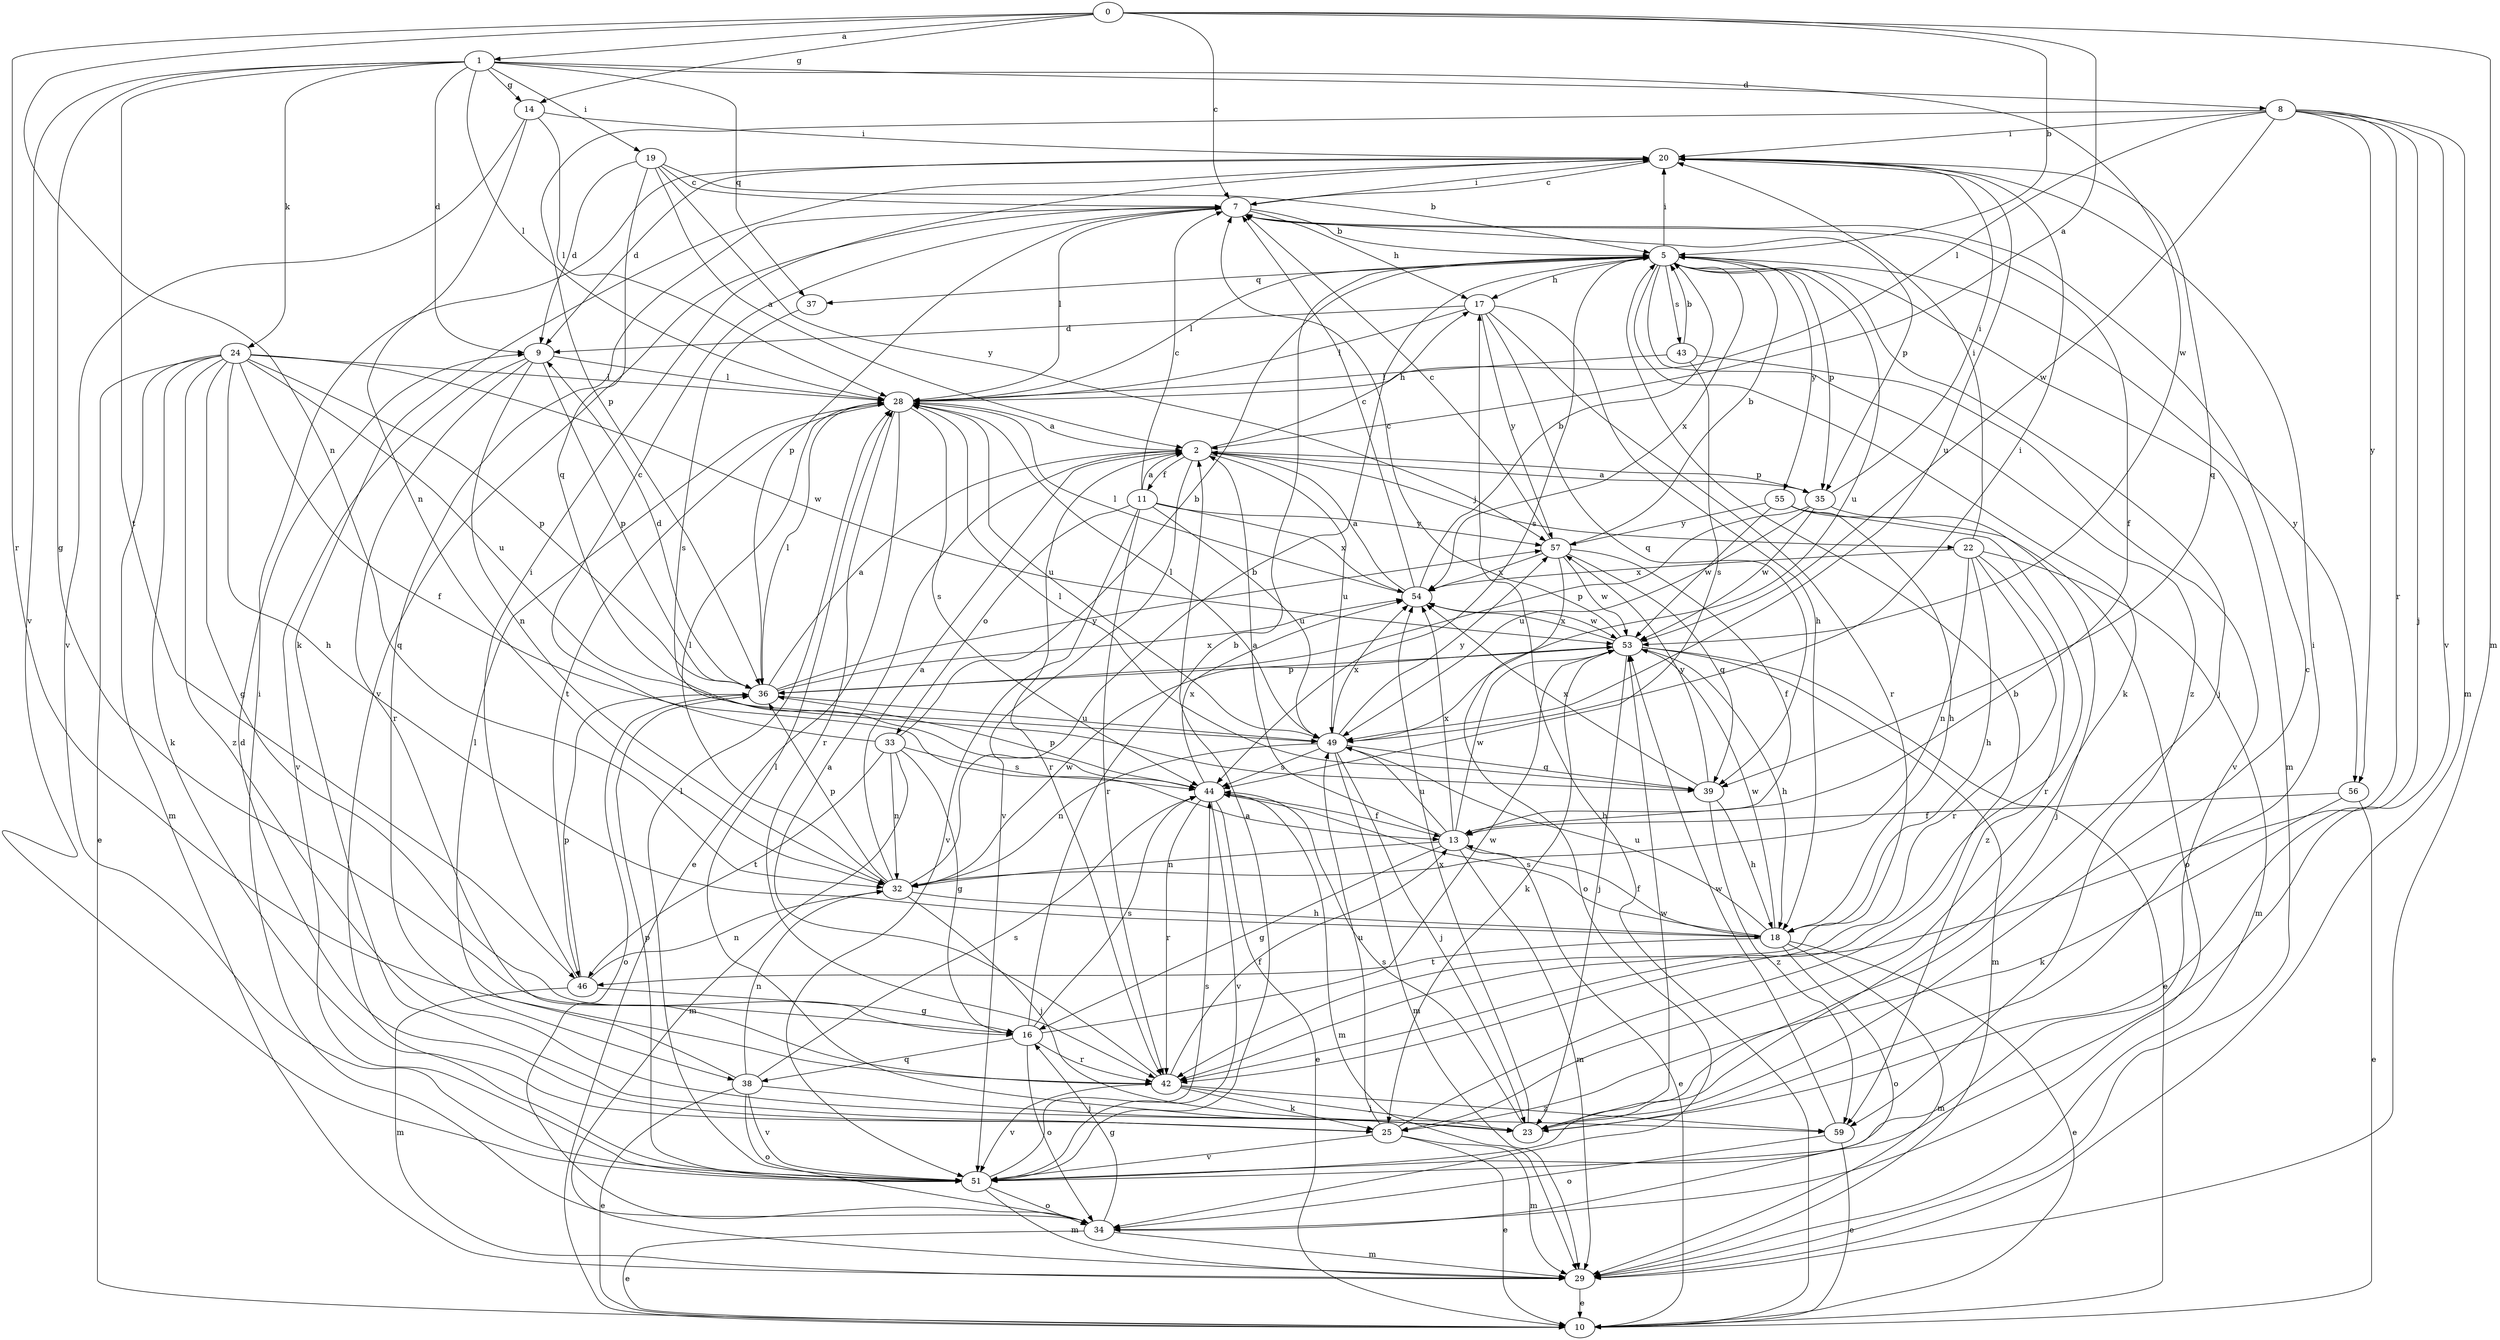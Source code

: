 strict digraph  {
0;
1;
2;
5;
7;
8;
9;
10;
11;
13;
14;
16;
17;
18;
19;
20;
22;
23;
24;
25;
28;
29;
32;
33;
34;
35;
36;
37;
38;
39;
42;
43;
44;
46;
49;
51;
53;
54;
55;
56;
57;
59;
0 -> 1  [label=a];
0 -> 2  [label=a];
0 -> 5  [label=b];
0 -> 7  [label=c];
0 -> 14  [label=g];
0 -> 29  [label=m];
0 -> 32  [label=n];
0 -> 42  [label=r];
1 -> 8  [label=d];
1 -> 9  [label=d];
1 -> 14  [label=g];
1 -> 16  [label=g];
1 -> 19  [label=i];
1 -> 24  [label=k];
1 -> 28  [label=l];
1 -> 37  [label=q];
1 -> 46  [label=t];
1 -> 51  [label=v];
1 -> 53  [label=w];
2 -> 11  [label=f];
2 -> 17  [label=h];
2 -> 22  [label=j];
2 -> 35  [label=p];
2 -> 42  [label=r];
2 -> 49  [label=u];
2 -> 51  [label=v];
5 -> 17  [label=h];
5 -> 20  [label=i];
5 -> 23  [label=j];
5 -> 25  [label=k];
5 -> 28  [label=l];
5 -> 29  [label=m];
5 -> 35  [label=p];
5 -> 37  [label=q];
5 -> 43  [label=s];
5 -> 44  [label=s];
5 -> 49  [label=u];
5 -> 54  [label=x];
5 -> 55  [label=y];
5 -> 56  [label=y];
5 -> 59  [label=z];
7 -> 5  [label=b];
7 -> 13  [label=f];
7 -> 17  [label=h];
7 -> 20  [label=i];
7 -> 28  [label=l];
7 -> 35  [label=p];
7 -> 36  [label=p];
7 -> 38  [label=q];
7 -> 51  [label=v];
8 -> 20  [label=i];
8 -> 23  [label=j];
8 -> 28  [label=l];
8 -> 29  [label=m];
8 -> 36  [label=p];
8 -> 42  [label=r];
8 -> 51  [label=v];
8 -> 53  [label=w];
8 -> 56  [label=y];
9 -> 28  [label=l];
9 -> 32  [label=n];
9 -> 36  [label=p];
9 -> 42  [label=r];
9 -> 51  [label=v];
10 -> 17  [label=h];
11 -> 2  [label=a];
11 -> 7  [label=c];
11 -> 33  [label=o];
11 -> 42  [label=r];
11 -> 49  [label=u];
11 -> 51  [label=v];
11 -> 54  [label=x];
11 -> 57  [label=y];
13 -> 2  [label=a];
13 -> 10  [label=e];
13 -> 16  [label=g];
13 -> 29  [label=m];
13 -> 32  [label=n];
13 -> 49  [label=u];
13 -> 53  [label=w];
13 -> 54  [label=x];
14 -> 20  [label=i];
14 -> 28  [label=l];
14 -> 32  [label=n];
14 -> 51  [label=v];
16 -> 5  [label=b];
16 -> 34  [label=o];
16 -> 38  [label=q];
16 -> 42  [label=r];
16 -> 44  [label=s];
16 -> 53  [label=w];
17 -> 9  [label=d];
17 -> 18  [label=h];
17 -> 28  [label=l];
17 -> 39  [label=q];
17 -> 42  [label=r];
17 -> 57  [label=y];
18 -> 10  [label=e];
18 -> 13  [label=f];
18 -> 29  [label=m];
18 -> 34  [label=o];
18 -> 44  [label=s];
18 -> 46  [label=t];
18 -> 49  [label=u];
18 -> 53  [label=w];
19 -> 2  [label=a];
19 -> 5  [label=b];
19 -> 7  [label=c];
19 -> 9  [label=d];
19 -> 39  [label=q];
19 -> 57  [label=y];
20 -> 7  [label=c];
20 -> 9  [label=d];
20 -> 25  [label=k];
20 -> 39  [label=q];
20 -> 49  [label=u];
22 -> 18  [label=h];
22 -> 20  [label=i];
22 -> 29  [label=m];
22 -> 32  [label=n];
22 -> 42  [label=r];
22 -> 54  [label=x];
22 -> 59  [label=z];
23 -> 7  [label=c];
23 -> 20  [label=i];
23 -> 28  [label=l];
23 -> 44  [label=s];
23 -> 54  [label=x];
24 -> 10  [label=e];
24 -> 13  [label=f];
24 -> 16  [label=g];
24 -> 18  [label=h];
24 -> 25  [label=k];
24 -> 28  [label=l];
24 -> 29  [label=m];
24 -> 36  [label=p];
24 -> 49  [label=u];
24 -> 53  [label=w];
24 -> 59  [label=z];
25 -> 5  [label=b];
25 -> 9  [label=d];
25 -> 10  [label=e];
25 -> 29  [label=m];
25 -> 49  [label=u];
25 -> 51  [label=v];
28 -> 2  [label=a];
28 -> 10  [label=e];
28 -> 42  [label=r];
28 -> 44  [label=s];
28 -> 46  [label=t];
28 -> 49  [label=u];
29 -> 10  [label=e];
32 -> 2  [label=a];
32 -> 5  [label=b];
32 -> 18  [label=h];
32 -> 23  [label=j];
32 -> 28  [label=l];
32 -> 36  [label=p];
32 -> 53  [label=w];
33 -> 5  [label=b];
33 -> 7  [label=c];
33 -> 16  [label=g];
33 -> 29  [label=m];
33 -> 32  [label=n];
33 -> 44  [label=s];
33 -> 46  [label=t];
34 -> 10  [label=e];
34 -> 16  [label=g];
34 -> 20  [label=i];
34 -> 29  [label=m];
35 -> 2  [label=a];
35 -> 20  [label=i];
35 -> 23  [label=j];
35 -> 36  [label=p];
35 -> 49  [label=u];
35 -> 53  [label=w];
36 -> 2  [label=a];
36 -> 9  [label=d];
36 -> 28  [label=l];
36 -> 34  [label=o];
36 -> 49  [label=u];
36 -> 54  [label=x];
36 -> 57  [label=y];
37 -> 44  [label=s];
38 -> 10  [label=e];
38 -> 23  [label=j];
38 -> 28  [label=l];
38 -> 32  [label=n];
38 -> 34  [label=o];
38 -> 44  [label=s];
38 -> 51  [label=v];
39 -> 18  [label=h];
39 -> 28  [label=l];
39 -> 54  [label=x];
39 -> 57  [label=y];
39 -> 59  [label=z];
42 -> 2  [label=a];
42 -> 13  [label=f];
42 -> 23  [label=j];
42 -> 25  [label=k];
42 -> 51  [label=v];
42 -> 59  [label=z];
43 -> 5  [label=b];
43 -> 28  [label=l];
43 -> 44  [label=s];
43 -> 51  [label=v];
44 -> 10  [label=e];
44 -> 13  [label=f];
44 -> 29  [label=m];
44 -> 36  [label=p];
44 -> 42  [label=r];
44 -> 51  [label=v];
44 -> 54  [label=x];
46 -> 16  [label=g];
46 -> 20  [label=i];
46 -> 29  [label=m];
46 -> 32  [label=n];
46 -> 36  [label=p];
49 -> 20  [label=i];
49 -> 23  [label=j];
49 -> 28  [label=l];
49 -> 29  [label=m];
49 -> 32  [label=n];
49 -> 39  [label=q];
49 -> 44  [label=s];
49 -> 54  [label=x];
49 -> 57  [label=y];
51 -> 2  [label=a];
51 -> 28  [label=l];
51 -> 29  [label=m];
51 -> 34  [label=o];
51 -> 36  [label=p];
51 -> 44  [label=s];
51 -> 53  [label=w];
53 -> 7  [label=c];
53 -> 10  [label=e];
53 -> 18  [label=h];
53 -> 23  [label=j];
53 -> 25  [label=k];
53 -> 29  [label=m];
53 -> 36  [label=p];
53 -> 54  [label=x];
54 -> 2  [label=a];
54 -> 5  [label=b];
54 -> 7  [label=c];
54 -> 28  [label=l];
54 -> 53  [label=w];
55 -> 18  [label=h];
55 -> 34  [label=o];
55 -> 42  [label=r];
55 -> 53  [label=w];
55 -> 57  [label=y];
56 -> 10  [label=e];
56 -> 13  [label=f];
56 -> 25  [label=k];
57 -> 5  [label=b];
57 -> 7  [label=c];
57 -> 13  [label=f];
57 -> 34  [label=o];
57 -> 39  [label=q];
57 -> 53  [label=w];
57 -> 54  [label=x];
59 -> 10  [label=e];
59 -> 34  [label=o];
59 -> 53  [label=w];
}
